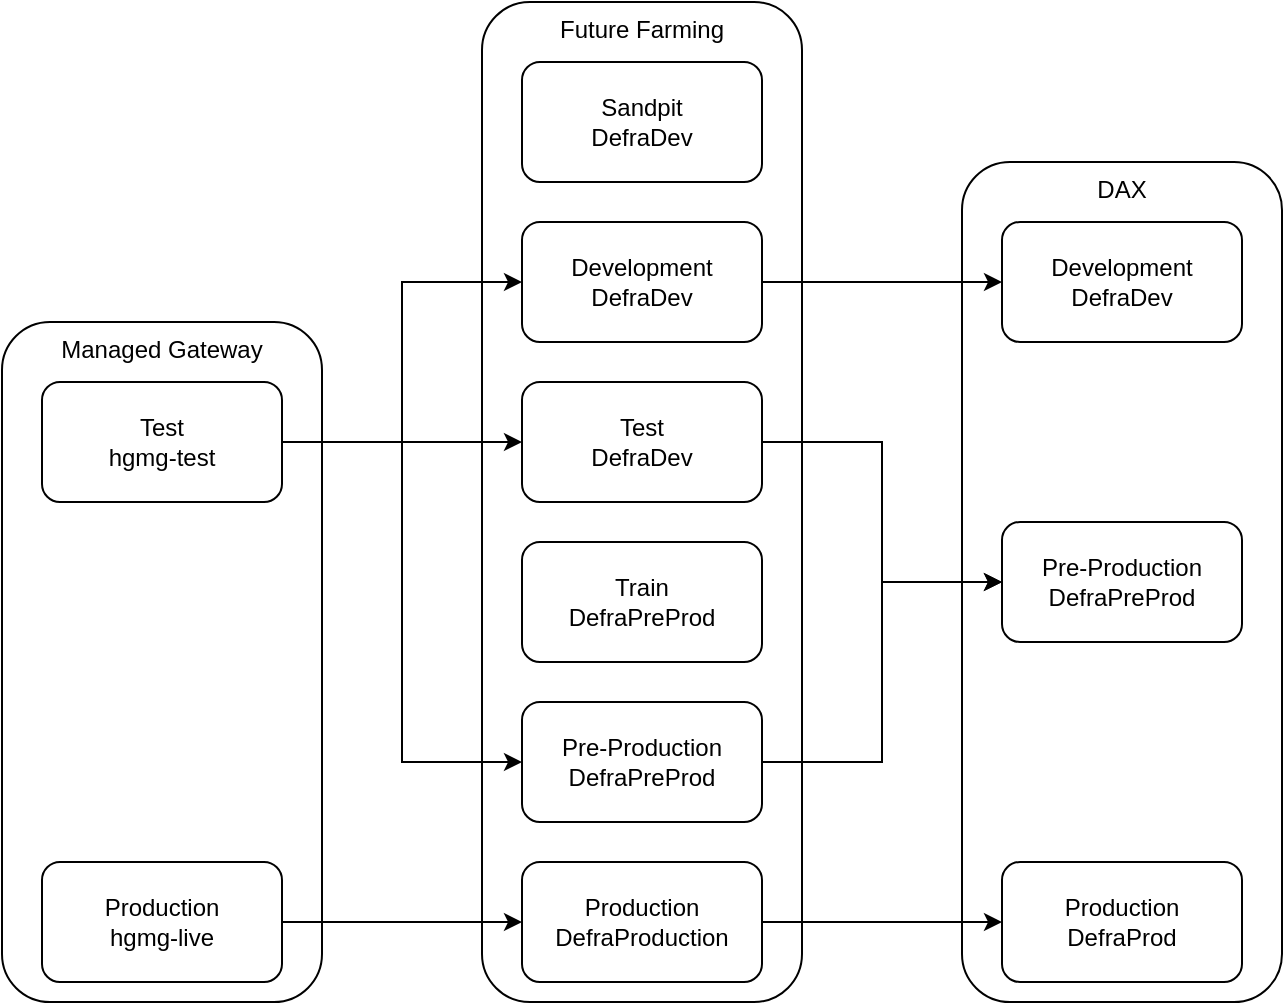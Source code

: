 <mxfile version="16.6.8" type="github">
  <diagram id="C3n2u9p28RJBCAid8Xp9" name="Page-1">
    <mxGraphModel dx="1865" dy="546" grid="1" gridSize="10" guides="1" tooltips="1" connect="1" arrows="1" fold="1" page="1" pageScale="1" pageWidth="827" pageHeight="1169" math="0" shadow="0">
      <root>
        <mxCell id="0" />
        <mxCell id="1" parent="0" />
        <mxCell id="xMmDxgA52zjlr51yU6Mr-23" value="DAX" style="rounded=1;whiteSpace=wrap;html=1;verticalAlign=top;" vertex="1" parent="1">
          <mxGeometry x="300" y="130" width="160" height="420" as="geometry" />
        </mxCell>
        <mxCell id="xMmDxgA52zjlr51yU6Mr-22" value="Future Farming" style="rounded=1;whiteSpace=wrap;html=1;verticalAlign=top;" vertex="1" parent="1">
          <mxGeometry x="60" y="50" width="160" height="500" as="geometry" />
        </mxCell>
        <mxCell id="xMmDxgA52zjlr51yU6Mr-20" value="Managed Gateway" style="rounded=1;whiteSpace=wrap;html=1;verticalAlign=top;" vertex="1" parent="1">
          <mxGeometry x="-180" y="210" width="160" height="340" as="geometry" />
        </mxCell>
        <mxCell id="xMmDxgA52zjlr51yU6Mr-1" value="Sandpit&lt;br&gt;DefraDev" style="rounded=1;whiteSpace=wrap;html=1;" vertex="1" parent="1">
          <mxGeometry x="80" y="80" width="120" height="60" as="geometry" />
        </mxCell>
        <mxCell id="xMmDxgA52zjlr51yU6Mr-10" style="edgeStyle=orthogonalEdgeStyle;rounded=0;orthogonalLoop=1;jettySize=auto;html=1;" edge="1" parent="1" source="xMmDxgA52zjlr51yU6Mr-2" target="xMmDxgA52zjlr51yU6Mr-7">
          <mxGeometry relative="1" as="geometry" />
        </mxCell>
        <mxCell id="xMmDxgA52zjlr51yU6Mr-2" value="Development&lt;br&gt;DefraDev" style="rounded=1;whiteSpace=wrap;html=1;" vertex="1" parent="1">
          <mxGeometry x="80" y="160" width="120" height="60" as="geometry" />
        </mxCell>
        <mxCell id="xMmDxgA52zjlr51yU6Mr-11" style="edgeStyle=orthogonalEdgeStyle;rounded=0;orthogonalLoop=1;jettySize=auto;html=1;entryX=0;entryY=0.5;entryDx=0;entryDy=0;" edge="1" parent="1" source="xMmDxgA52zjlr51yU6Mr-3" target="xMmDxgA52zjlr51yU6Mr-8">
          <mxGeometry relative="1" as="geometry" />
        </mxCell>
        <mxCell id="xMmDxgA52zjlr51yU6Mr-3" value="Test&lt;br&gt;DefraDev" style="rounded=1;whiteSpace=wrap;html=1;" vertex="1" parent="1">
          <mxGeometry x="80" y="240" width="120" height="60" as="geometry" />
        </mxCell>
        <mxCell id="xMmDxgA52zjlr51yU6Mr-4" value="Train&lt;br&gt;DefraPreProd" style="rounded=1;whiteSpace=wrap;html=1;" vertex="1" parent="1">
          <mxGeometry x="80" y="320" width="120" height="60" as="geometry" />
        </mxCell>
        <mxCell id="xMmDxgA52zjlr51yU6Mr-12" style="edgeStyle=orthogonalEdgeStyle;rounded=0;orthogonalLoop=1;jettySize=auto;html=1;entryX=0;entryY=0.5;entryDx=0;entryDy=0;" edge="1" parent="1" source="xMmDxgA52zjlr51yU6Mr-5" target="xMmDxgA52zjlr51yU6Mr-8">
          <mxGeometry relative="1" as="geometry" />
        </mxCell>
        <mxCell id="xMmDxgA52zjlr51yU6Mr-5" value="Pre-Production&lt;br&gt;DefraPreProd" style="rounded=1;whiteSpace=wrap;html=1;" vertex="1" parent="1">
          <mxGeometry x="80" y="400" width="120" height="60" as="geometry" />
        </mxCell>
        <mxCell id="xMmDxgA52zjlr51yU6Mr-13" style="edgeStyle=orthogonalEdgeStyle;rounded=0;orthogonalLoop=1;jettySize=auto;html=1;" edge="1" parent="1" source="xMmDxgA52zjlr51yU6Mr-6" target="xMmDxgA52zjlr51yU6Mr-9">
          <mxGeometry relative="1" as="geometry" />
        </mxCell>
        <mxCell id="xMmDxgA52zjlr51yU6Mr-6" value="Production&lt;br&gt;DefraProduction" style="rounded=1;whiteSpace=wrap;html=1;" vertex="1" parent="1">
          <mxGeometry x="80" y="480" width="120" height="60" as="geometry" />
        </mxCell>
        <mxCell id="xMmDxgA52zjlr51yU6Mr-7" value="Development&lt;br&gt;DefraDev" style="rounded=1;whiteSpace=wrap;html=1;" vertex="1" parent="1">
          <mxGeometry x="320" y="160" width="120" height="60" as="geometry" />
        </mxCell>
        <mxCell id="xMmDxgA52zjlr51yU6Mr-8" value="Pre-Production&lt;br&gt;DefraPreProd" style="rounded=1;whiteSpace=wrap;html=1;" vertex="1" parent="1">
          <mxGeometry x="320" y="310" width="120" height="60" as="geometry" />
        </mxCell>
        <mxCell id="xMmDxgA52zjlr51yU6Mr-9" value="Production&lt;br&gt;DefraProd" style="rounded=1;whiteSpace=wrap;html=1;" vertex="1" parent="1">
          <mxGeometry x="320" y="480" width="120" height="60" as="geometry" />
        </mxCell>
        <mxCell id="xMmDxgA52zjlr51yU6Mr-16" style="edgeStyle=orthogonalEdgeStyle;rounded=0;orthogonalLoop=1;jettySize=auto;html=1;entryX=0;entryY=0.5;entryDx=0;entryDy=0;" edge="1" parent="1" source="xMmDxgA52zjlr51yU6Mr-14" target="xMmDxgA52zjlr51yU6Mr-3">
          <mxGeometry relative="1" as="geometry" />
        </mxCell>
        <mxCell id="xMmDxgA52zjlr51yU6Mr-17" style="edgeStyle=orthogonalEdgeStyle;rounded=0;orthogonalLoop=1;jettySize=auto;html=1;entryX=0;entryY=0.5;entryDx=0;entryDy=0;" edge="1" parent="1" source="xMmDxgA52zjlr51yU6Mr-14" target="xMmDxgA52zjlr51yU6Mr-5">
          <mxGeometry relative="1" as="geometry" />
        </mxCell>
        <mxCell id="xMmDxgA52zjlr51yU6Mr-24" style="edgeStyle=orthogonalEdgeStyle;rounded=0;orthogonalLoop=1;jettySize=auto;html=1;entryX=0;entryY=0.5;entryDx=0;entryDy=0;" edge="1" parent="1" source="xMmDxgA52zjlr51yU6Mr-14" target="xMmDxgA52zjlr51yU6Mr-2">
          <mxGeometry relative="1" as="geometry" />
        </mxCell>
        <mxCell id="xMmDxgA52zjlr51yU6Mr-14" value="Test&lt;br&gt;hgmg-test" style="rounded=1;whiteSpace=wrap;html=1;" vertex="1" parent="1">
          <mxGeometry x="-160" y="240" width="120" height="60" as="geometry" />
        </mxCell>
        <mxCell id="xMmDxgA52zjlr51yU6Mr-19" style="edgeStyle=orthogonalEdgeStyle;rounded=0;orthogonalLoop=1;jettySize=auto;html=1;entryX=0;entryY=0.5;entryDx=0;entryDy=0;" edge="1" parent="1" source="xMmDxgA52zjlr51yU6Mr-18" target="xMmDxgA52zjlr51yU6Mr-6">
          <mxGeometry relative="1" as="geometry" />
        </mxCell>
        <mxCell id="xMmDxgA52zjlr51yU6Mr-18" value="Production&lt;br&gt;hgmg-live" style="rounded=1;whiteSpace=wrap;html=1;" vertex="1" parent="1">
          <mxGeometry x="-160" y="480" width="120" height="60" as="geometry" />
        </mxCell>
      </root>
    </mxGraphModel>
  </diagram>
</mxfile>
